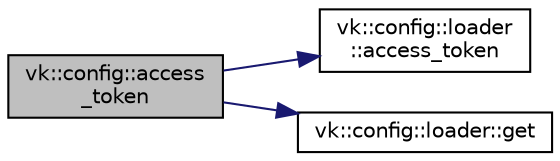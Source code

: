 digraph "vk::config::access_token"
{
 // LATEX_PDF_SIZE
  edge [fontname="Helvetica",fontsize="10",labelfontname="Helvetica",labelfontsize="10"];
  node [fontname="Helvetica",fontsize="10",shape=record];
  rankdir="LR";
  Node1 [label="vk::config::access\l_token",height=0.2,width=0.4,color="black", fillcolor="grey75", style="filled", fontcolor="black",tooltip=" "];
  Node1 -> Node2 [color="midnightblue",fontsize="10",style="solid",fontname="Helvetica"];
  Node2 [label="vk::config::loader\l::access_token",height=0.2,width=0.4,color="black", fillcolor="white", style="filled",URL="$classvk_1_1config_1_1loader.html#aacb1948d8739f45c36f873eee4d32d14",tooltip=" "];
  Node1 -> Node3 [color="midnightblue",fontsize="10",style="solid",fontname="Helvetica"];
  Node3 [label="vk::config::loader::get",height=0.2,width=0.4,color="black", fillcolor="white", style="filled",URL="$classvk_1_1config_1_1loader.html#ab88f12a7485301e7f036f91a8be3a227",tooltip=" "];
}
